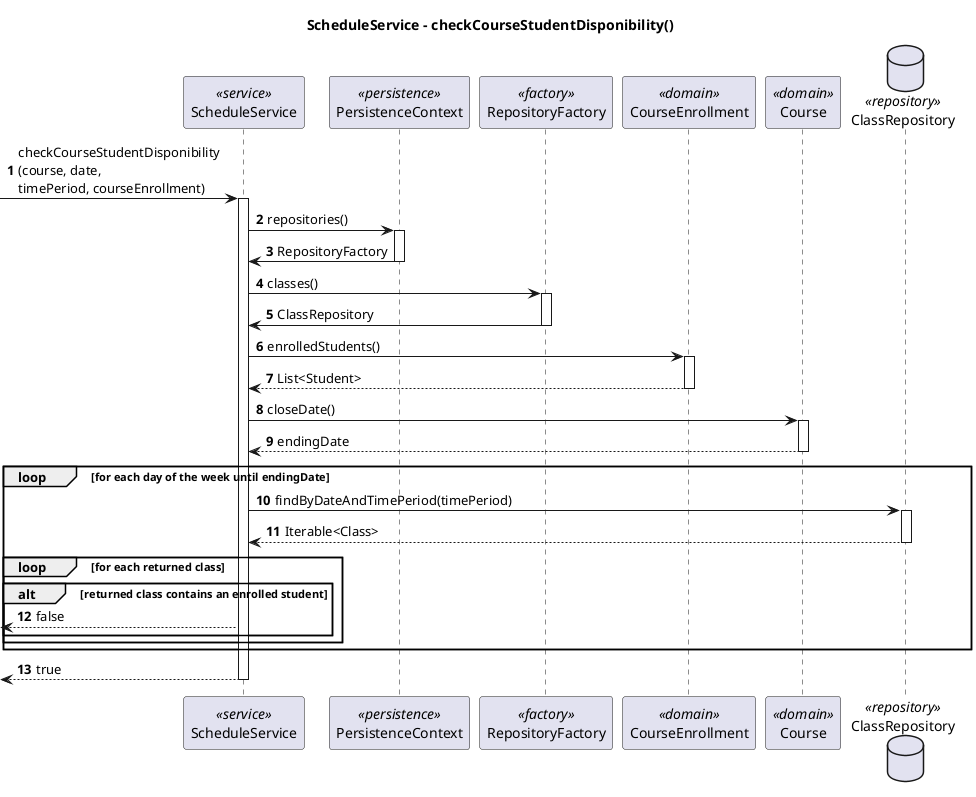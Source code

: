 @startuml
'https://plantuml.com/sequence-diagram

title ScheduleService - checkCourseStudentDisponibility()
autonumber

participant ScheduleService as Service <<service>>
participant PersistenceContext as Context <<persistence>>
participant RepositoryFactory as RF <<factory>>
participant CourseEnrollment as CE <<domain>>
participant Course <<domain>>
database ClassRepository as Classes <<repository>>

-> Service : checkCourseStudentDisponibility\n(course, date, \ntimePeriod, courseEnrollment)
activate Service

Service -> Context : repositories()
activate Context
Context -> Service : RepositoryFactory
deactivate Context
Service -> RF : classes()
activate RF
RF -> Service : ClassRepository
deactivate RF

Service -> CE : enrolledStudents()
activate CE
CE --> Service : List<Student>
deactivate CE

Service -> Course : closeDate()
activate Course
Course --> Service : endingDate
deactivate Course

loop for each day of the week until endingDate
Service -> Classes : findByDateAndTimePeriod(timePeriod)
activate Classes
Classes --> Service : Iterable<Class>
deactivate Classes
loop for each returned class
alt returned class contains an enrolled student
<-- Service : false
end alt
end loop
end loop

<-- Service : true
deactivate Service


@enduml